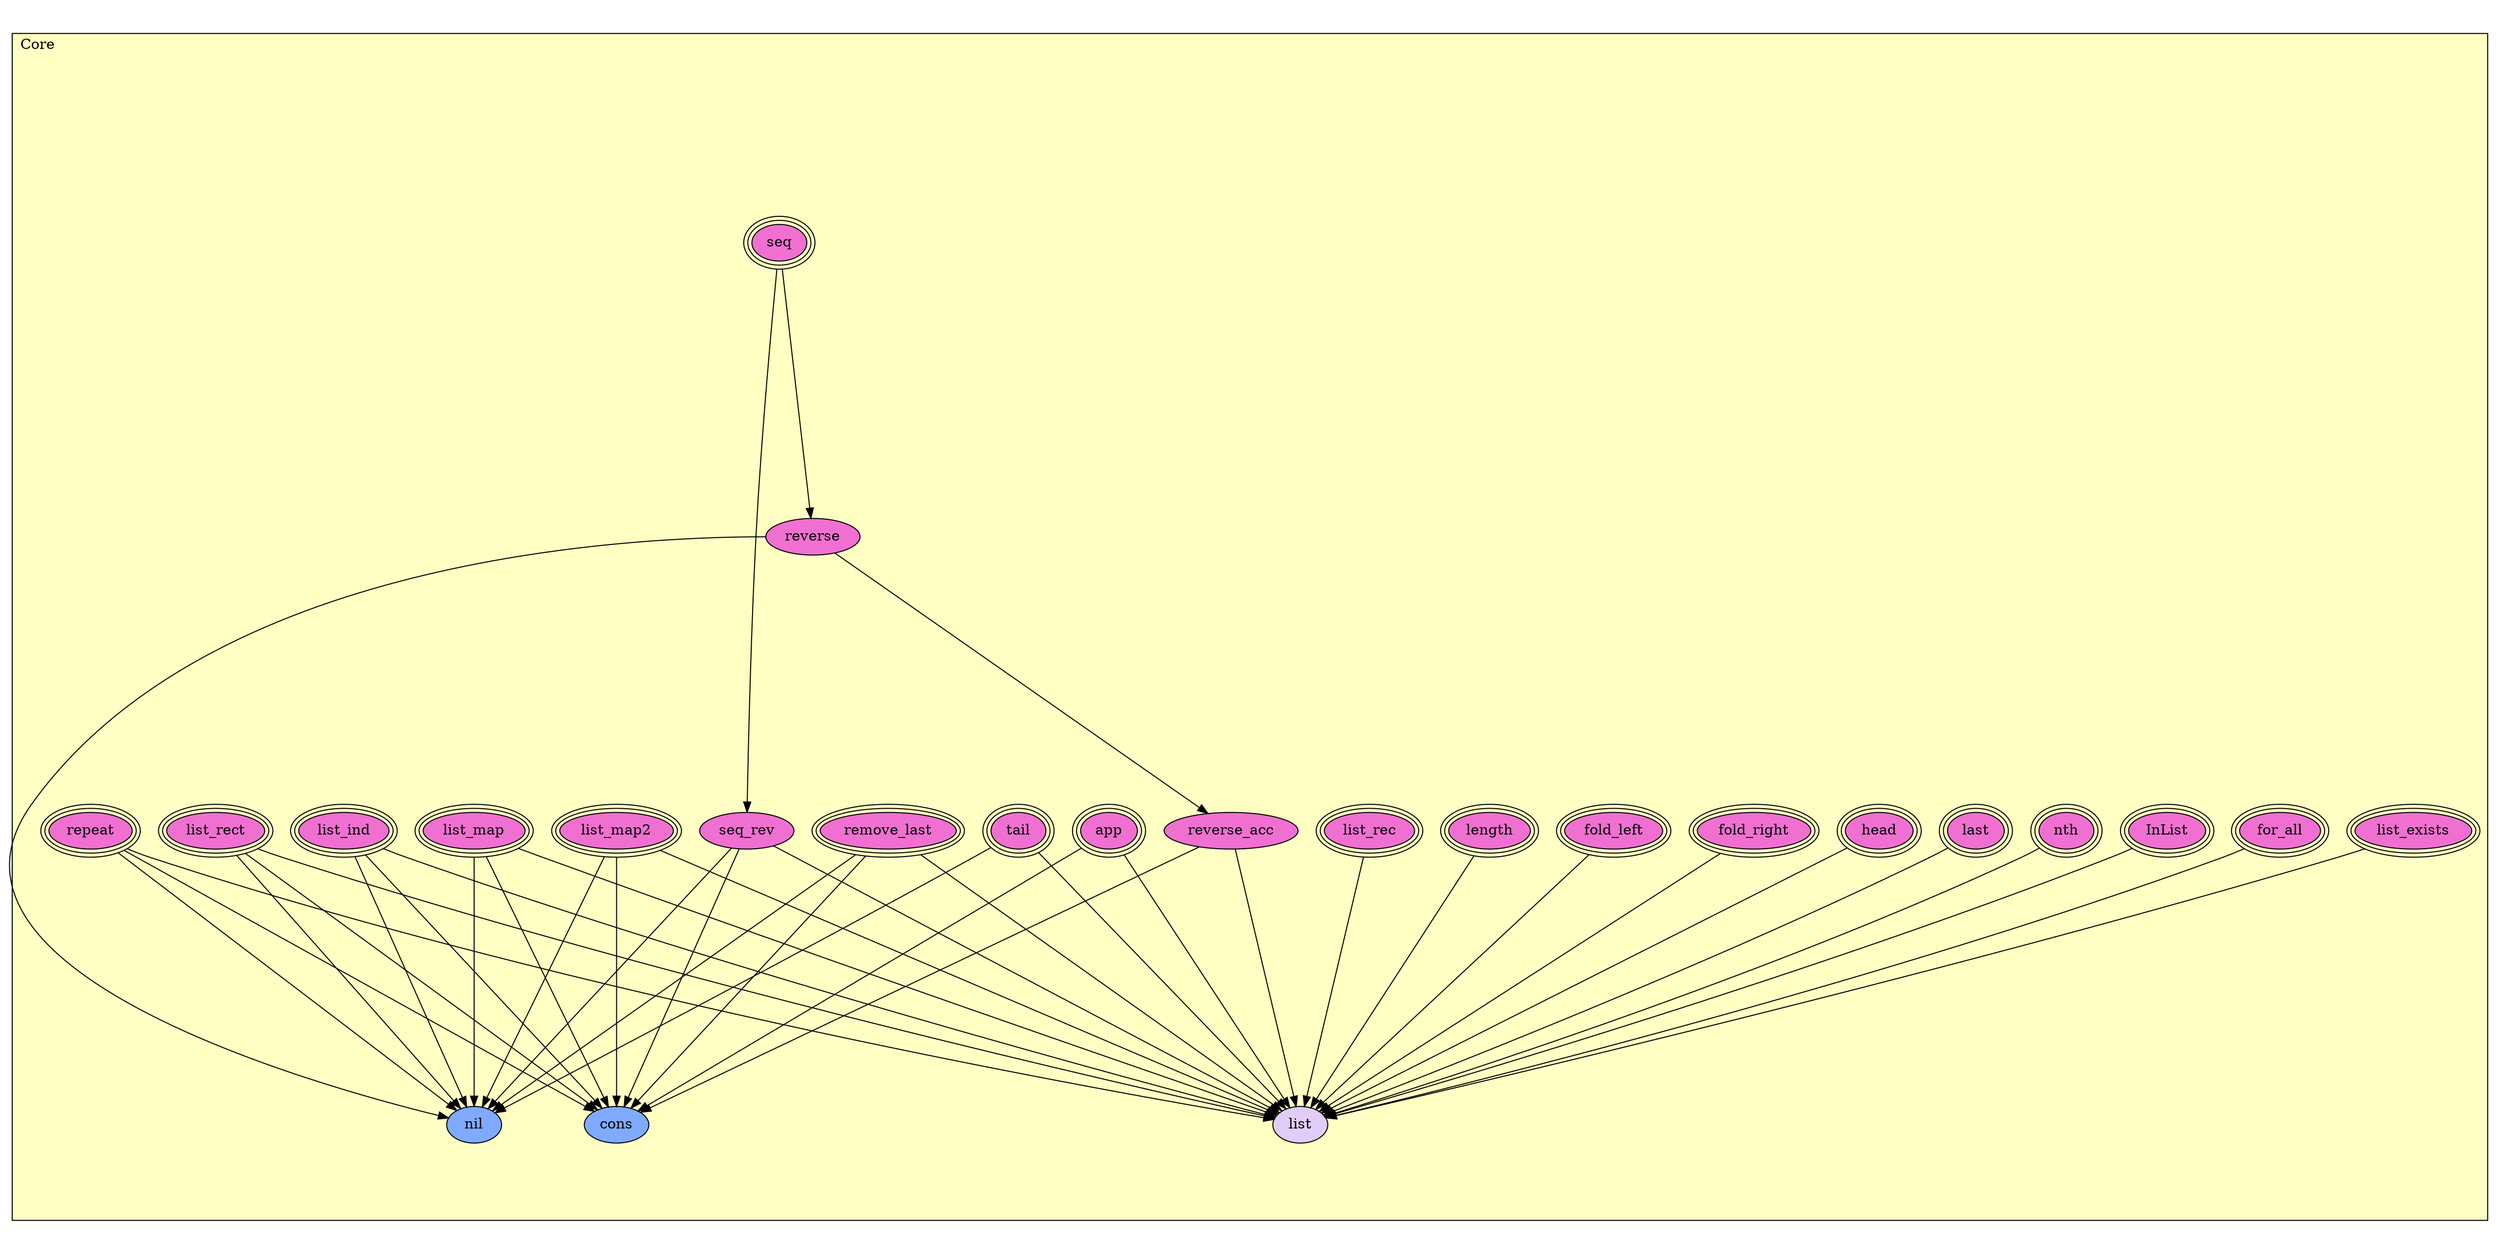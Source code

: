 digraph HoTT_Spaces_List_Core {
  graph [ratio=0.5]
  node [style=filled]
Core_list_exists [label="list_exists", URL=<Core.html#list_exists>, peripheries=3, fillcolor="#F070D1"] ;
Core_for_all [label="for_all", URL=<Core.html#for_all>, peripheries=3, fillcolor="#F070D1"] ;
Core_InList [label="InList", URL=<Core.html#InList>, peripheries=3, fillcolor="#F070D1"] ;
Core_repeat [label="repeat", URL=<Core.html#repeat>, peripheries=3, fillcolor="#F070D1"] ;
Core_seq [label="seq", URL=<Core.html#seq>, peripheries=3, fillcolor="#F070D1"] ;
Core_seq_rev [label="seq_rev", URL=<Core.html#seq_rev>, fillcolor="#F070D1"] ;
Core_remove_last [label="remove_last", URL=<Core.html#remove_last>, peripheries=3, fillcolor="#F070D1"] ;
Core_nth [label="nth", URL=<Core.html#nth>, peripheries=3, fillcolor="#F070D1"] ;
Core_last [label="last", URL=<Core.html#last>, peripheries=3, fillcolor="#F070D1"] ;
Core_tail [label="tail", URL=<Core.html#tail>, peripheries=3, fillcolor="#F070D1"] ;
Core_head [label="head", URL=<Core.html#head>, peripheries=3, fillcolor="#F070D1"] ;
Core_reverse [label="reverse", URL=<Core.html#reverse>, fillcolor="#F070D1"] ;
Core_reverse_acc [label="reverse_acc", URL=<Core.html#reverse_acc>, fillcolor="#F070D1"] ;
Core_list_map2 [label="list_map2", URL=<Core.html#list_map2>, peripheries=3, fillcolor="#F070D1"] ;
Core_list_map [label="list_map", URL=<Core.html#list_map>, peripheries=3, fillcolor="#F070D1"] ;
Core_fold_right [label="fold_right", URL=<Core.html#fold_right>, peripheries=3, fillcolor="#F070D1"] ;
Core_fold_left [label="fold_left", URL=<Core.html#fold_left>, peripheries=3, fillcolor="#F070D1"] ;
Core_app [label="app", URL=<Core.html#app>, peripheries=3, fillcolor="#F070D1"] ;
Core_length [label="length", URL=<Core.html#length>, peripheries=3, fillcolor="#F070D1"] ;
Core_list_rec [label="list_rec", URL=<Core.html#list_rec>, peripheries=3, fillcolor="#F070D1"] ;
Core_list_ind [label="list_ind", URL=<Core.html#list_ind>, peripheries=3, fillcolor="#F070D1"] ;
Core_list_rect [label="list_rect", URL=<Core.html#list_rect>, peripheries=3, fillcolor="#F070D1"] ;
Core_cons [label="cons", URL=<Core.html#cons>, fillcolor="#7FAAFF"] ;
Core_nil [label="nil", URL=<Core.html#nil>, fillcolor="#7FAAFF"] ;
Core_list [label="list", URL=<Core.html#list>, fillcolor="#E2CDFA"] ;
  Core_list_exists -> Core_list [] ;
  Core_for_all -> Core_list [] ;
  Core_InList -> Core_list [] ;
  Core_repeat -> Core_cons [] ;
  Core_repeat -> Core_nil [] ;
  Core_repeat -> Core_list [] ;
  Core_seq -> Core_seq_rev [] ;
  Core_seq -> Core_reverse [] ;
  Core_seq_rev -> Core_cons [] ;
  Core_seq_rev -> Core_nil [] ;
  Core_seq_rev -> Core_list [] ;
  Core_remove_last -> Core_cons [] ;
  Core_remove_last -> Core_nil [] ;
  Core_remove_last -> Core_list [] ;
  Core_nth -> Core_list [] ;
  Core_last -> Core_list [] ;
  Core_tail -> Core_nil [] ;
  Core_tail -> Core_list [] ;
  Core_head -> Core_list [] ;
  Core_reverse -> Core_reverse_acc [] ;
  Core_reverse -> Core_nil [] ;
  Core_reverse_acc -> Core_cons [] ;
  Core_reverse_acc -> Core_list [] ;
  Core_list_map2 -> Core_cons [] ;
  Core_list_map2 -> Core_nil [] ;
  Core_list_map2 -> Core_list [] ;
  Core_list_map -> Core_cons [] ;
  Core_list_map -> Core_nil [] ;
  Core_list_map -> Core_list [] ;
  Core_fold_right -> Core_list [] ;
  Core_fold_left -> Core_list [] ;
  Core_app -> Core_cons [] ;
  Core_app -> Core_list [] ;
  Core_length -> Core_list [] ;
  Core_list_rec -> Core_list [] ;
  Core_list_ind -> Core_cons [] ;
  Core_list_ind -> Core_nil [] ;
  Core_list_ind -> Core_list [] ;
  Core_list_rect -> Core_cons [] ;
  Core_list_rect -> Core_nil [] ;
  Core_list_rect -> Core_list [] ;
subgraph cluster_Core { label="Core"; fillcolor="#FFFFC3"; labeljust=l; style=filled 
Core_list; Core_nil; Core_cons; Core_list_rect; Core_list_ind; Core_list_rec; Core_length; Core_app; Core_fold_left; Core_fold_right; Core_list_map; Core_list_map2; Core_reverse_acc; Core_reverse; Core_head; Core_tail; Core_last; Core_nth; Core_remove_last; Core_seq_rev; Core_seq; Core_repeat; Core_InList; Core_for_all; Core_list_exists; };
} /* END */
